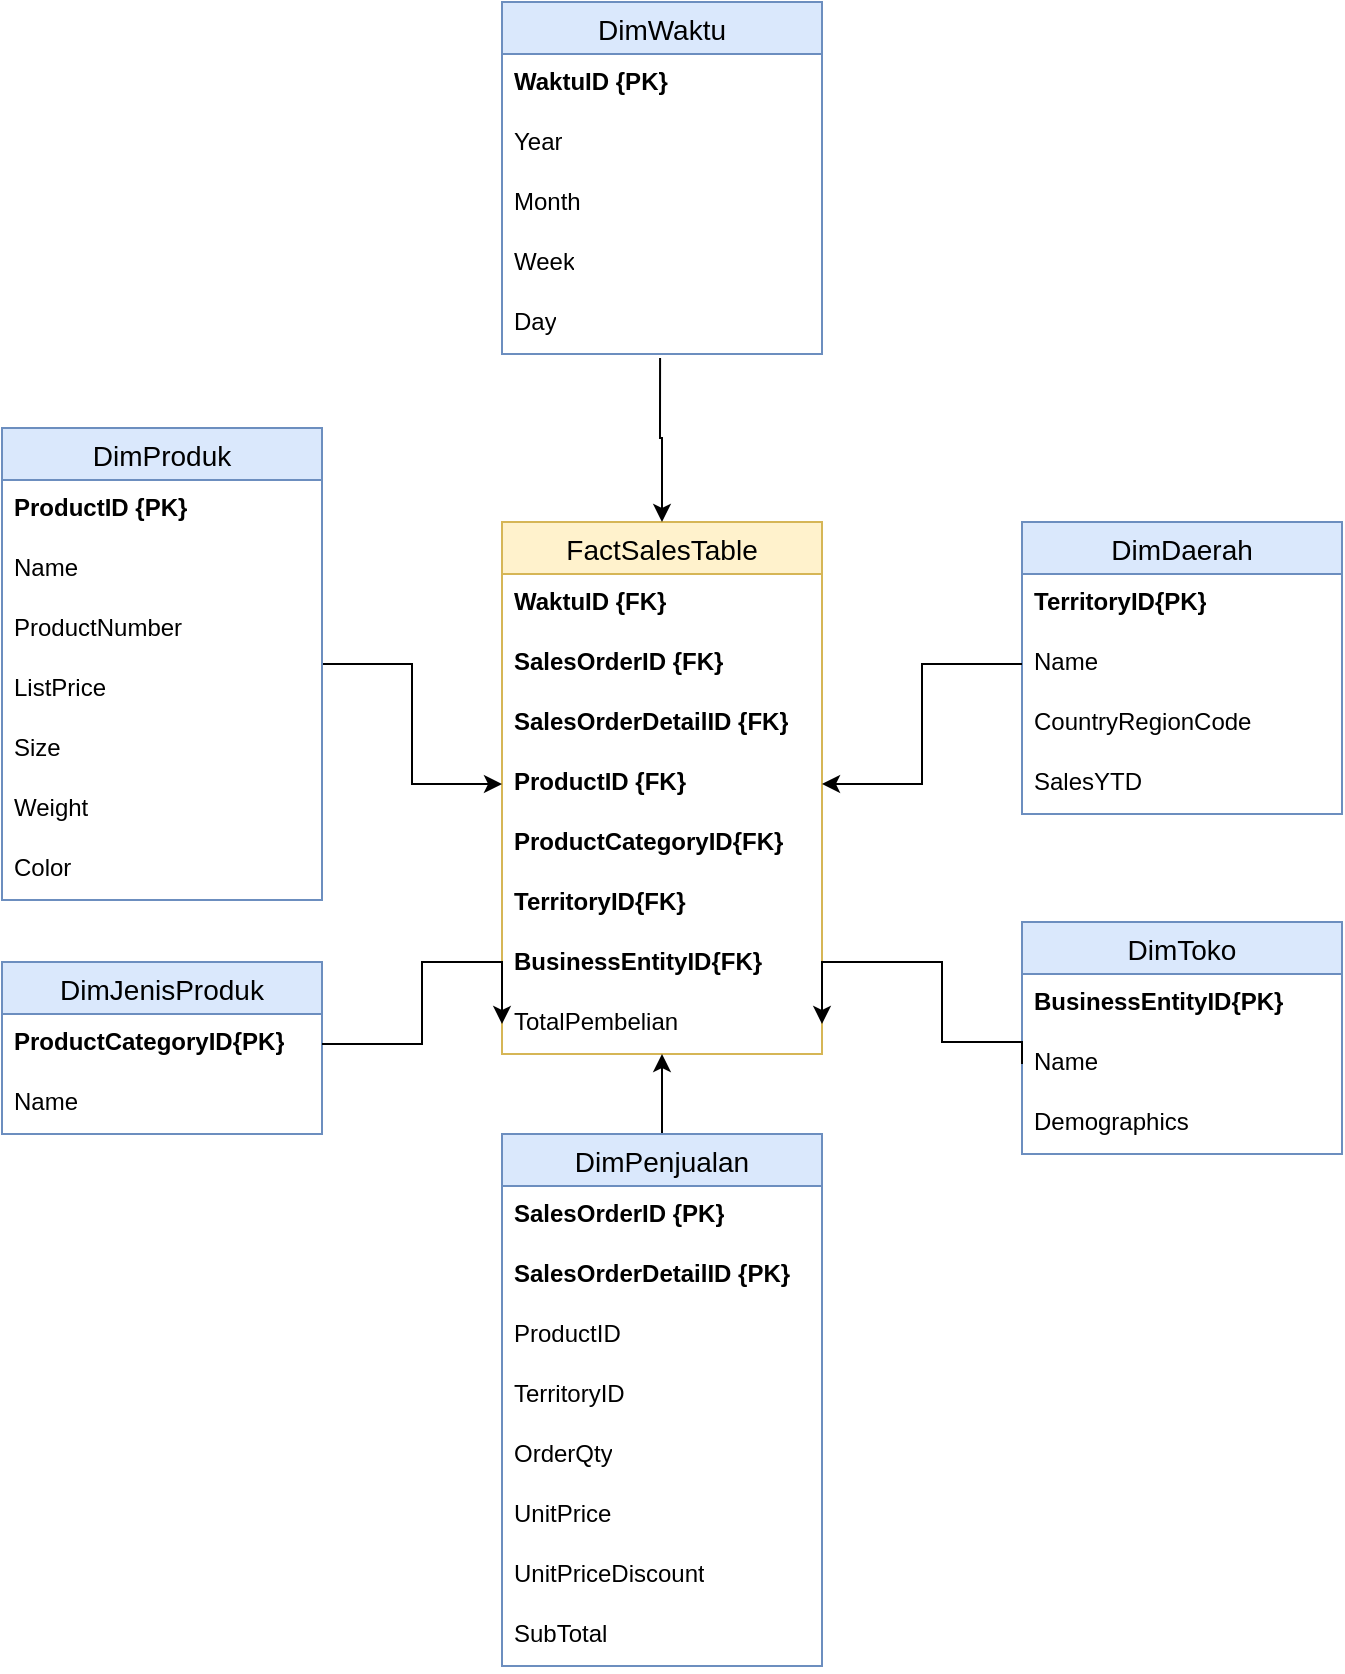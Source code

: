 <mxfile version="21.5.1" type="device" pages="3">
  <diagram name="Sales Star Schema" id="Mc4MN5MNrAsGuL4HSNEU">
    <mxGraphModel dx="1434" dy="754" grid="1" gridSize="10" guides="1" tooltips="1" connect="1" arrows="1" fold="1" page="1" pageScale="1" pageWidth="850" pageHeight="1100" math="0" shadow="0">
      <root>
        <mxCell id="0" />
        <mxCell id="1" parent="0" />
        <mxCell id="p1NA_uOfuSlMlGaNvXV0-7" value="FactSalesTable" style="swimlane;fontStyle=0;childLayout=stackLayout;horizontal=1;startSize=26;horizontalStack=0;resizeParent=1;resizeParentMax=0;resizeLast=0;collapsible=1;marginBottom=0;align=center;fontSize=14;fillColor=#fff2cc;strokeColor=#d6b656;" parent="1" vertex="1">
          <mxGeometry x="340" y="330" width="160" height="266" as="geometry" />
        </mxCell>
        <mxCell id="p1NA_uOfuSlMlGaNvXV0-8" value="WaktuID {FK}" style="text;strokeColor=none;fillColor=none;spacingLeft=4;spacingRight=4;overflow=hidden;rotatable=0;points=[[0,0.5],[1,0.5]];portConstraint=eastwest;fontSize=12;whiteSpace=wrap;html=1;fontStyle=1" parent="p1NA_uOfuSlMlGaNvXV0-7" vertex="1">
          <mxGeometry y="26" width="160" height="30" as="geometry" />
        </mxCell>
        <mxCell id="OKQvE8v68cgTN0Ztu0Jh-14" value="&lt;p style=&quot;line-height:1.2;margin-top:0pt;margin-bottom:0pt;&quot; dir=&quot;ltr&quot;&gt;SalesOrderID {FK}&lt;/p&gt;" style="text;strokeColor=none;fillColor=none;spacingLeft=4;spacingRight=4;overflow=hidden;rotatable=0;points=[[0,0.5],[1,0.5]];portConstraint=eastwest;fontSize=12;whiteSpace=wrap;html=1;fontStyle=1" parent="p1NA_uOfuSlMlGaNvXV0-7" vertex="1">
          <mxGeometry y="56" width="160" height="30" as="geometry" />
        </mxCell>
        <mxCell id="SPdl34jEkyaBY8L6Ti4F-1" value="SalesOrderDetailID {FK}" style="text;strokeColor=none;fillColor=none;spacingLeft=4;spacingRight=4;overflow=hidden;rotatable=0;points=[[0,0.5],[1,0.5]];portConstraint=eastwest;fontSize=12;whiteSpace=wrap;html=1;fontStyle=1" vertex="1" parent="p1NA_uOfuSlMlGaNvXV0-7">
          <mxGeometry y="86" width="160" height="30" as="geometry" />
        </mxCell>
        <mxCell id="p1NA_uOfuSlMlGaNvXV0-9" value="&lt;b&gt;ProductID {FK}&lt;/b&gt;" style="text;strokeColor=none;fillColor=none;spacingLeft=4;spacingRight=4;overflow=hidden;rotatable=0;points=[[0,0.5],[1,0.5]];portConstraint=eastwest;fontSize=12;whiteSpace=wrap;html=1;" parent="p1NA_uOfuSlMlGaNvXV0-7" vertex="1">
          <mxGeometry y="116" width="160" height="30" as="geometry" />
        </mxCell>
        <mxCell id="OKQvE8v68cgTN0Ztu0Jh-1" value="&lt;p id=&quot;docs-internal-guid-65c83d31-7fff-fb56-5960-8af3b2f2cfe1&quot; style=&quot;line-height:1.2;margin-top:0pt;margin-bottom:0pt;&quot; dir=&quot;ltr&quot;&gt;&lt;b&gt;ProductCategoryID{FK}&lt;/b&gt;&lt;/p&gt;&amp;nbsp;" style="text;strokeColor=none;fillColor=none;spacingLeft=4;spacingRight=4;overflow=hidden;rotatable=0;points=[[0,0.5],[1,0.5]];portConstraint=eastwest;fontSize=12;whiteSpace=wrap;html=1;" parent="p1NA_uOfuSlMlGaNvXV0-7" vertex="1">
          <mxGeometry y="146" width="160" height="30" as="geometry" />
        </mxCell>
        <mxCell id="p1NA_uOfuSlMlGaNvXV0-10" value="&lt;b&gt;TerritoryID{FK}&lt;/b&gt;" style="text;strokeColor=none;fillColor=none;spacingLeft=4;spacingRight=4;overflow=hidden;rotatable=0;points=[[0,0.5],[1,0.5]];portConstraint=eastwest;fontSize=12;whiteSpace=wrap;html=1;" parent="p1NA_uOfuSlMlGaNvXV0-7" vertex="1">
          <mxGeometry y="176" width="160" height="30" as="geometry" />
        </mxCell>
        <mxCell id="OKQvE8v68cgTN0Ztu0Jh-2" value="BusinessEntityID{FK}" style="text;strokeColor=none;fillColor=none;spacingLeft=4;spacingRight=4;overflow=hidden;rotatable=0;points=[[0,0.5],[1,0.5]];portConstraint=eastwest;fontSize=12;whiteSpace=wrap;html=1;fontStyle=1" parent="p1NA_uOfuSlMlGaNvXV0-7" vertex="1">
          <mxGeometry y="206" width="160" height="30" as="geometry" />
        </mxCell>
        <mxCell id="OKQvE8v68cgTN0Ztu0Jh-3" value="TotalPembelian" style="text;strokeColor=none;fillColor=none;spacingLeft=4;spacingRight=4;overflow=hidden;rotatable=0;points=[[0,0.5],[1,0.5]];portConstraint=eastwest;fontSize=12;whiteSpace=wrap;html=1;" parent="p1NA_uOfuSlMlGaNvXV0-7" vertex="1">
          <mxGeometry y="236" width="160" height="30" as="geometry" />
        </mxCell>
        <mxCell id="3mG6iLIbAP065Nir5ZE6-1" value="DimWaktu" style="swimlane;fontStyle=0;childLayout=stackLayout;horizontal=1;startSize=26;horizontalStack=0;resizeParent=1;resizeParentMax=0;resizeLast=0;collapsible=1;marginBottom=0;align=center;fontSize=14;fillColor=#dae8fc;strokeColor=#6c8ebf;" parent="1" vertex="1">
          <mxGeometry x="340" y="70" width="160" height="176" as="geometry" />
        </mxCell>
        <mxCell id="3mG6iLIbAP065Nir5ZE6-2" value="&lt;b&gt;WaktuID {PK}&lt;br&gt;&lt;/b&gt;" style="text;strokeColor=none;fillColor=none;spacingLeft=4;spacingRight=4;overflow=hidden;rotatable=0;points=[[0,0.5],[1,0.5]];portConstraint=eastwest;fontSize=12;whiteSpace=wrap;html=1;" parent="3mG6iLIbAP065Nir5ZE6-1" vertex="1">
          <mxGeometry y="26" width="160" height="30" as="geometry" />
        </mxCell>
        <mxCell id="3mG6iLIbAP065Nir5ZE6-3" value="&lt;div&gt;Year&lt;/div&gt;" style="text;strokeColor=none;fillColor=none;spacingLeft=4;spacingRight=4;overflow=hidden;rotatable=0;points=[[0,0.5],[1,0.5]];portConstraint=eastwest;fontSize=12;whiteSpace=wrap;html=1;" parent="3mG6iLIbAP065Nir5ZE6-1" vertex="1">
          <mxGeometry y="56" width="160" height="30" as="geometry" />
        </mxCell>
        <mxCell id="3mG6iLIbAP065Nir5ZE6-4" value="Month" style="text;strokeColor=none;fillColor=none;spacingLeft=4;spacingRight=4;overflow=hidden;rotatable=0;points=[[0,0.5],[1,0.5]];portConstraint=eastwest;fontSize=12;whiteSpace=wrap;html=1;" parent="3mG6iLIbAP065Nir5ZE6-1" vertex="1">
          <mxGeometry y="86" width="160" height="30" as="geometry" />
        </mxCell>
        <mxCell id="3mG6iLIbAP065Nir5ZE6-6" value="Week" style="text;strokeColor=none;fillColor=none;spacingLeft=4;spacingRight=4;overflow=hidden;rotatable=0;points=[[0,0.5],[1,0.5]];portConstraint=eastwest;fontSize=12;whiteSpace=wrap;html=1;" parent="3mG6iLIbAP065Nir5ZE6-1" vertex="1">
          <mxGeometry y="116" width="160" height="30" as="geometry" />
        </mxCell>
        <mxCell id="3mG6iLIbAP065Nir5ZE6-5" value="Day" style="text;strokeColor=none;fillColor=none;spacingLeft=4;spacingRight=4;overflow=hidden;rotatable=0;points=[[0,0.5],[1,0.5]];portConstraint=eastwest;fontSize=12;whiteSpace=wrap;html=1;" parent="3mG6iLIbAP065Nir5ZE6-1" vertex="1">
          <mxGeometry y="146" width="160" height="30" as="geometry" />
        </mxCell>
        <mxCell id="40FoPbTTMmEVf7DC0yqq-1" value="DimToko" style="swimlane;fontStyle=0;childLayout=stackLayout;horizontal=1;startSize=26;horizontalStack=0;resizeParent=1;resizeParentMax=0;resizeLast=0;collapsible=1;marginBottom=0;align=center;fontSize=14;fillColor=#dae8fc;strokeColor=#6c8ebf;" parent="1" vertex="1">
          <mxGeometry x="600" y="530" width="160" height="116" as="geometry" />
        </mxCell>
        <mxCell id="40FoPbTTMmEVf7DC0yqq-2" value="BusinessEntityID{PK}" style="text;strokeColor=none;fillColor=none;spacingLeft=4;spacingRight=4;overflow=hidden;rotatable=0;points=[[0,0.5],[1,0.5]];portConstraint=eastwest;fontSize=12;whiteSpace=wrap;html=1;fontStyle=1" parent="40FoPbTTMmEVf7DC0yqq-1" vertex="1">
          <mxGeometry y="26" width="160" height="30" as="geometry" />
        </mxCell>
        <mxCell id="40FoPbTTMmEVf7DC0yqq-3" value="Name" style="text;strokeColor=none;fillColor=none;spacingLeft=4;spacingRight=4;overflow=hidden;rotatable=0;points=[[0,0.5],[1,0.5]];portConstraint=eastwest;fontSize=12;whiteSpace=wrap;html=1;" parent="40FoPbTTMmEVf7DC0yqq-1" vertex="1">
          <mxGeometry y="56" width="160" height="30" as="geometry" />
        </mxCell>
        <mxCell id="40FoPbTTMmEVf7DC0yqq-4" value="Demographics" style="text;strokeColor=none;fillColor=none;spacingLeft=4;spacingRight=4;overflow=hidden;rotatable=0;points=[[0,0.5],[1,0.5]];portConstraint=eastwest;fontSize=12;whiteSpace=wrap;html=1;" parent="40FoPbTTMmEVf7DC0yqq-1" vertex="1">
          <mxGeometry y="86" width="160" height="30" as="geometry" />
        </mxCell>
        <mxCell id="40FoPbTTMmEVf7DC0yqq-5" value="DimJenisProduk" style="swimlane;fontStyle=0;childLayout=stackLayout;horizontal=1;startSize=26;horizontalStack=0;resizeParent=1;resizeParentMax=0;resizeLast=0;collapsible=1;marginBottom=0;align=center;fontSize=14;fillColor=#dae8fc;strokeColor=#6c8ebf;" parent="1" vertex="1">
          <mxGeometry x="90" y="550" width="160" height="86" as="geometry" />
        </mxCell>
        <mxCell id="40FoPbTTMmEVf7DC0yqq-6" value="&lt;p id=&quot;docs-internal-guid-65c83d31-7fff-fb56-5960-8af3b2f2cfe1&quot; style=&quot;line-height:1.2;margin-top:0pt;margin-bottom:0pt;&quot; dir=&quot;ltr&quot;&gt;ProductCategoryID{PK}&lt;/p&gt;&amp;nbsp;" style="text;strokeColor=none;fillColor=none;spacingLeft=4;spacingRight=4;overflow=hidden;rotatable=0;points=[[0,0.5],[1,0.5]];portConstraint=eastwest;fontSize=12;whiteSpace=wrap;html=1;fontStyle=1" parent="40FoPbTTMmEVf7DC0yqq-5" vertex="1">
          <mxGeometry y="26" width="160" height="30" as="geometry" />
        </mxCell>
        <mxCell id="40FoPbTTMmEVf7DC0yqq-7" value="Name" style="text;strokeColor=none;fillColor=none;spacingLeft=4;spacingRight=4;overflow=hidden;rotatable=0;points=[[0,0.5],[1,0.5]];portConstraint=eastwest;fontSize=12;whiteSpace=wrap;html=1;" parent="40FoPbTTMmEVf7DC0yqq-5" vertex="1">
          <mxGeometry y="56" width="160" height="30" as="geometry" />
        </mxCell>
        <mxCell id="40FoPbTTMmEVf7DC0yqq-10" value="DimDaerah" style="swimlane;fontStyle=0;childLayout=stackLayout;horizontal=1;startSize=26;horizontalStack=0;resizeParent=1;resizeParentMax=0;resizeLast=0;collapsible=1;marginBottom=0;align=center;fontSize=14;fillColor=#dae8fc;strokeColor=#6c8ebf;" parent="1" vertex="1">
          <mxGeometry x="600" y="330" width="160" height="146" as="geometry" />
        </mxCell>
        <mxCell id="40FoPbTTMmEVf7DC0yqq-11" value="TerritoryID{PK}" style="text;strokeColor=none;fillColor=none;spacingLeft=4;spacingRight=4;overflow=hidden;rotatable=0;points=[[0,0.5],[1,0.5]];portConstraint=eastwest;fontSize=12;whiteSpace=wrap;html=1;fontStyle=1" parent="40FoPbTTMmEVf7DC0yqq-10" vertex="1">
          <mxGeometry y="26" width="160" height="30" as="geometry" />
        </mxCell>
        <mxCell id="40FoPbTTMmEVf7DC0yqq-12" value="Name" style="text;strokeColor=none;fillColor=none;spacingLeft=4;spacingRight=4;overflow=hidden;rotatable=0;points=[[0,0.5],[1,0.5]];portConstraint=eastwest;fontSize=12;whiteSpace=wrap;html=1;" parent="40FoPbTTMmEVf7DC0yqq-10" vertex="1">
          <mxGeometry y="56" width="160" height="30" as="geometry" />
        </mxCell>
        <mxCell id="40FoPbTTMmEVf7DC0yqq-13" value="CountryRegionCode" style="text;strokeColor=none;fillColor=none;spacingLeft=4;spacingRight=4;overflow=hidden;rotatable=0;points=[[0,0.5],[1,0.5]];portConstraint=eastwest;fontSize=12;whiteSpace=wrap;html=1;" parent="40FoPbTTMmEVf7DC0yqq-10" vertex="1">
          <mxGeometry y="86" width="160" height="30" as="geometry" />
        </mxCell>
        <mxCell id="40FoPbTTMmEVf7DC0yqq-28" value="SalesYTD" style="text;strokeColor=none;fillColor=none;spacingLeft=4;spacingRight=4;overflow=hidden;rotatable=0;points=[[0,0.5],[1,0.5]];portConstraint=eastwest;fontSize=12;whiteSpace=wrap;html=1;" parent="40FoPbTTMmEVf7DC0yqq-10" vertex="1">
          <mxGeometry y="116" width="160" height="30" as="geometry" />
        </mxCell>
        <mxCell id="40FoPbTTMmEVf7DC0yqq-24" style="edgeStyle=orthogonalEdgeStyle;rounded=0;orthogonalLoop=1;jettySize=auto;html=1;exitX=1;exitY=0.5;exitDx=0;exitDy=0;entryX=0;entryY=0.5;entryDx=0;entryDy=0;" parent="1" source="40FoPbTTMmEVf7DC0yqq-14" target="p1NA_uOfuSlMlGaNvXV0-9" edge="1">
          <mxGeometry relative="1" as="geometry" />
        </mxCell>
        <mxCell id="40FoPbTTMmEVf7DC0yqq-14" value="DimProduk" style="swimlane;fontStyle=0;childLayout=stackLayout;horizontal=1;startSize=26;horizontalStack=0;resizeParent=1;resizeParentMax=0;resizeLast=0;collapsible=1;marginBottom=0;align=center;fontSize=14;fillColor=#dae8fc;strokeColor=#6c8ebf;" parent="1" vertex="1">
          <mxGeometry x="90" y="283" width="160" height="236" as="geometry" />
        </mxCell>
        <mxCell id="40FoPbTTMmEVf7DC0yqq-15" value="ProductID {PK}" style="text;strokeColor=none;fillColor=none;spacingLeft=4;spacingRight=4;overflow=hidden;rotatable=0;points=[[0,0.5],[1,0.5]];portConstraint=eastwest;fontSize=12;whiteSpace=wrap;html=1;fontStyle=1" parent="40FoPbTTMmEVf7DC0yqq-14" vertex="1">
          <mxGeometry y="26" width="160" height="30" as="geometry" />
        </mxCell>
        <mxCell id="40FoPbTTMmEVf7DC0yqq-16" value="Name" style="text;strokeColor=none;fillColor=none;spacingLeft=4;spacingRight=4;overflow=hidden;rotatable=0;points=[[0,0.5],[1,0.5]];portConstraint=eastwest;fontSize=12;whiteSpace=wrap;html=1;" parent="40FoPbTTMmEVf7DC0yqq-14" vertex="1">
          <mxGeometry y="56" width="160" height="30" as="geometry" />
        </mxCell>
        <mxCell id="40FoPbTTMmEVf7DC0yqq-17" value="ProductNumber" style="text;strokeColor=none;fillColor=none;spacingLeft=4;spacingRight=4;overflow=hidden;rotatable=0;points=[[0,0.5],[1,0.5]];portConstraint=eastwest;fontSize=12;whiteSpace=wrap;html=1;" parent="40FoPbTTMmEVf7DC0yqq-14" vertex="1">
          <mxGeometry y="86" width="160" height="30" as="geometry" />
        </mxCell>
        <mxCell id="40FoPbTTMmEVf7DC0yqq-21" value="ListPrice" style="text;strokeColor=none;fillColor=none;spacingLeft=4;spacingRight=4;overflow=hidden;rotatable=0;points=[[0,0.5],[1,0.5]];portConstraint=eastwest;fontSize=12;whiteSpace=wrap;html=1;" parent="40FoPbTTMmEVf7DC0yqq-14" vertex="1">
          <mxGeometry y="116" width="160" height="30" as="geometry" />
        </mxCell>
        <mxCell id="40FoPbTTMmEVf7DC0yqq-20" value="Size" style="text;strokeColor=none;fillColor=none;spacingLeft=4;spacingRight=4;overflow=hidden;rotatable=0;points=[[0,0.5],[1,0.5]];portConstraint=eastwest;fontSize=12;whiteSpace=wrap;html=1;" parent="40FoPbTTMmEVf7DC0yqq-14" vertex="1">
          <mxGeometry y="146" width="160" height="30" as="geometry" />
        </mxCell>
        <mxCell id="40FoPbTTMmEVf7DC0yqq-22" value="Weight" style="text;strokeColor=none;fillColor=none;spacingLeft=4;spacingRight=4;overflow=hidden;rotatable=0;points=[[0,0.5],[1,0.5]];portConstraint=eastwest;fontSize=12;whiteSpace=wrap;html=1;" parent="40FoPbTTMmEVf7DC0yqq-14" vertex="1">
          <mxGeometry y="176" width="160" height="30" as="geometry" />
        </mxCell>
        <mxCell id="40FoPbTTMmEVf7DC0yqq-23" value="Color" style="text;strokeColor=none;fillColor=none;spacingLeft=4;spacingRight=4;overflow=hidden;rotatable=0;points=[[0,0.5],[1,0.5]];portConstraint=eastwest;fontSize=12;whiteSpace=wrap;html=1;" parent="40FoPbTTMmEVf7DC0yqq-14" vertex="1">
          <mxGeometry y="206" width="160" height="30" as="geometry" />
        </mxCell>
        <mxCell id="40FoPbTTMmEVf7DC0yqq-26" style="edgeStyle=orthogonalEdgeStyle;rounded=0;orthogonalLoop=1;jettySize=auto;html=1;exitX=1;exitY=0.5;exitDx=0;exitDy=0;entryX=0;entryY=0.5;entryDx=0;entryDy=0;" parent="1" source="40FoPbTTMmEVf7DC0yqq-6" target="OKQvE8v68cgTN0Ztu0Jh-3" edge="1">
          <mxGeometry relative="1" as="geometry">
            <Array as="points">
              <mxPoint x="300" y="591" />
              <mxPoint x="300" y="550" />
            </Array>
          </mxGeometry>
        </mxCell>
        <mxCell id="40FoPbTTMmEVf7DC0yqq-29" style="edgeStyle=orthogonalEdgeStyle;rounded=0;orthogonalLoop=1;jettySize=auto;html=1;exitX=0;exitY=0.5;exitDx=0;exitDy=0;entryX=1;entryY=0.5;entryDx=0;entryDy=0;" parent="1" source="40FoPbTTMmEVf7DC0yqq-12" target="p1NA_uOfuSlMlGaNvXV0-9" edge="1">
          <mxGeometry relative="1" as="geometry" />
        </mxCell>
        <mxCell id="40FoPbTTMmEVf7DC0yqq-30" style="edgeStyle=orthogonalEdgeStyle;rounded=0;orthogonalLoop=1;jettySize=auto;html=1;exitX=0;exitY=0.5;exitDx=0;exitDy=0;entryX=1;entryY=0.5;entryDx=0;entryDy=0;" parent="1" source="40FoPbTTMmEVf7DC0yqq-3" target="OKQvE8v68cgTN0Ztu0Jh-3" edge="1">
          <mxGeometry relative="1" as="geometry">
            <Array as="points">
              <mxPoint x="600" y="590" />
              <mxPoint x="560" y="590" />
              <mxPoint x="560" y="550" />
            </Array>
          </mxGeometry>
        </mxCell>
        <mxCell id="40FoPbTTMmEVf7DC0yqq-31" style="edgeStyle=orthogonalEdgeStyle;rounded=0;orthogonalLoop=1;jettySize=auto;html=1;entryX=0.5;entryY=0;entryDx=0;entryDy=0;exitX=0.494;exitY=1.067;exitDx=0;exitDy=0;exitPerimeter=0;" parent="1" source="3mG6iLIbAP065Nir5ZE6-5" target="p1NA_uOfuSlMlGaNvXV0-7" edge="1">
          <mxGeometry relative="1" as="geometry">
            <Array as="points">
              <mxPoint x="420" y="288" />
            </Array>
          </mxGeometry>
        </mxCell>
        <mxCell id="OKQvE8v68cgTN0Ztu0Jh-17" style="edgeStyle=orthogonalEdgeStyle;rounded=0;orthogonalLoop=1;jettySize=auto;html=1;exitX=0.5;exitY=0;exitDx=0;exitDy=0;entryX=0.5;entryY=1;entryDx=0;entryDy=0;" parent="1" source="OKQvE8v68cgTN0Ztu0Jh-5" target="p1NA_uOfuSlMlGaNvXV0-7" edge="1">
          <mxGeometry relative="1" as="geometry" />
        </mxCell>
        <mxCell id="OKQvE8v68cgTN0Ztu0Jh-5" value="DimPenjualan" style="swimlane;fontStyle=0;childLayout=stackLayout;horizontal=1;startSize=26;horizontalStack=0;resizeParent=1;resizeParentMax=0;resizeLast=0;collapsible=1;marginBottom=0;align=center;fontSize=14;fillColor=#dae8fc;strokeColor=#6c8ebf;" parent="1" vertex="1">
          <mxGeometry x="340" y="636" width="160" height="266" as="geometry" />
        </mxCell>
        <mxCell id="OKQvE8v68cgTN0Ztu0Jh-6" value="&lt;p style=&quot;line-height:1.2;margin-top:0pt;margin-bottom:0pt;&quot; dir=&quot;ltr&quot;&gt;SalesOrderID {PK}&lt;/p&gt;" style="text;strokeColor=none;fillColor=none;spacingLeft=4;spacingRight=4;overflow=hidden;rotatable=0;points=[[0,0.5],[1,0.5]];portConstraint=eastwest;fontSize=12;whiteSpace=wrap;html=1;fontStyle=1" parent="OKQvE8v68cgTN0Ztu0Jh-5" vertex="1">
          <mxGeometry y="26" width="160" height="30" as="geometry" />
        </mxCell>
        <mxCell id="OKQvE8v68cgTN0Ztu0Jh-7" value="&lt;b&gt;SalesOrderDetailID {PK}&lt;/b&gt;" style="text;strokeColor=none;fillColor=none;spacingLeft=4;spacingRight=4;overflow=hidden;rotatable=0;points=[[0,0.5],[1,0.5]];portConstraint=eastwest;fontSize=12;whiteSpace=wrap;html=1;" parent="OKQvE8v68cgTN0Ztu0Jh-5" vertex="1">
          <mxGeometry y="56" width="160" height="30" as="geometry" />
        </mxCell>
        <mxCell id="OKQvE8v68cgTN0Ztu0Jh-8" value="ProductID" style="text;strokeColor=none;fillColor=none;spacingLeft=4;spacingRight=4;overflow=hidden;rotatable=0;points=[[0,0.5],[1,0.5]];portConstraint=eastwest;fontSize=12;whiteSpace=wrap;html=1;" parent="OKQvE8v68cgTN0Ztu0Jh-5" vertex="1">
          <mxGeometry y="86" width="160" height="30" as="geometry" />
        </mxCell>
        <mxCell id="OKQvE8v68cgTN0Ztu0Jh-9" value="&lt;p style=&quot;line-height:1.2;margin-top:0pt;margin-bottom:0pt;&quot; dir=&quot;ltr&quot;&gt;TerritoryID&lt;/p&gt;" style="text;strokeColor=none;fillColor=none;spacingLeft=4;spacingRight=4;overflow=hidden;rotatable=0;points=[[0,0.5],[1,0.5]];portConstraint=eastwest;fontSize=12;whiteSpace=wrap;html=1;" parent="OKQvE8v68cgTN0Ztu0Jh-5" vertex="1">
          <mxGeometry y="116" width="160" height="30" as="geometry" />
        </mxCell>
        <mxCell id="OKQvE8v68cgTN0Ztu0Jh-10" value="OrderQty" style="text;strokeColor=none;fillColor=none;spacingLeft=4;spacingRight=4;overflow=hidden;rotatable=0;points=[[0,0.5],[1,0.5]];portConstraint=eastwest;fontSize=12;whiteSpace=wrap;html=1;" parent="OKQvE8v68cgTN0Ztu0Jh-5" vertex="1">
          <mxGeometry y="146" width="160" height="30" as="geometry" />
        </mxCell>
        <mxCell id="OKQvE8v68cgTN0Ztu0Jh-11" value="UnitPrice" style="text;strokeColor=none;fillColor=none;spacingLeft=4;spacingRight=4;overflow=hidden;rotatable=0;points=[[0,0.5],[1,0.5]];portConstraint=eastwest;fontSize=12;whiteSpace=wrap;html=1;" parent="OKQvE8v68cgTN0Ztu0Jh-5" vertex="1">
          <mxGeometry y="176" width="160" height="30" as="geometry" />
        </mxCell>
        <mxCell id="OKQvE8v68cgTN0Ztu0Jh-12" value="UnitPriceDiscount" style="text;strokeColor=none;fillColor=none;spacingLeft=4;spacingRight=4;overflow=hidden;rotatable=0;points=[[0,0.5],[1,0.5]];portConstraint=eastwest;fontSize=12;whiteSpace=wrap;html=1;" parent="OKQvE8v68cgTN0Ztu0Jh-5" vertex="1">
          <mxGeometry y="206" width="160" height="30" as="geometry" />
        </mxCell>
        <mxCell id="OKQvE8v68cgTN0Ztu0Jh-16" value="SubTotal" style="text;strokeColor=none;fillColor=none;spacingLeft=4;spacingRight=4;overflow=hidden;rotatable=0;points=[[0,0.5],[1,0.5]];portConstraint=eastwest;fontSize=12;whiteSpace=wrap;html=1;" parent="OKQvE8v68cgTN0Ztu0Jh-5" vertex="1">
          <mxGeometry y="236" width="160" height="30" as="geometry" />
        </mxCell>
      </root>
    </mxGraphModel>
  </diagram>
  <diagram id="nIY7fCF6VSHnZDT9nsDx" name="Production Star Schema">
    <mxGraphModel dx="1434" dy="754" grid="1" gridSize="10" guides="1" tooltips="1" connect="1" arrows="1" fold="1" page="1" pageScale="1" pageWidth="850" pageHeight="1100" math="0" shadow="0">
      <root>
        <mxCell id="0" />
        <mxCell id="1" parent="0" />
        <mxCell id="OsKzmGensbC68BfhocRJ-1" value="FactProductionTable" style="swimlane;fontStyle=0;childLayout=stackLayout;horizontal=1;startSize=26;horizontalStack=0;resizeParent=1;resizeParentMax=0;resizeLast=0;collapsible=1;marginBottom=0;align=center;fontSize=14;fillColor=#fff2cc;strokeColor=#d6b656;" parent="1" vertex="1">
          <mxGeometry x="340" y="330" width="160" height="206" as="geometry" />
        </mxCell>
        <mxCell id="OsKzmGensbC68BfhocRJ-2" value="&lt;b&gt;WaktuID {FK}&lt;br&gt;&lt;/b&gt;" style="text;strokeColor=none;fillColor=none;spacingLeft=4;spacingRight=4;overflow=hidden;rotatable=0;points=[[0,0.5],[1,0.5]];portConstraint=eastwest;fontSize=12;whiteSpace=wrap;html=1;" parent="OsKzmGensbC68BfhocRJ-1" vertex="1">
          <mxGeometry y="26" width="160" height="30" as="geometry" />
        </mxCell>
        <mxCell id="OsKzmGensbC68BfhocRJ-3" value="&lt;b&gt;ProductID {FK}&lt;/b&gt;" style="text;strokeColor=none;fillColor=none;spacingLeft=4;spacingRight=4;overflow=hidden;rotatable=0;points=[[0,0.5],[1,0.5]];portConstraint=eastwest;fontSize=12;whiteSpace=wrap;html=1;" parent="OsKzmGensbC68BfhocRJ-1" vertex="1">
          <mxGeometry y="56" width="160" height="30" as="geometry" />
        </mxCell>
        <mxCell id="OsKzmGensbC68BfhocRJ-4" value="&lt;p id=&quot;docs-internal-guid-65c83d31-7fff-fb56-5960-8af3b2f2cfe1&quot; style=&quot;line-height:1.2;margin-top:0pt;margin-bottom:0pt;&quot; dir=&quot;ltr&quot;&gt;&lt;b&gt;ProductCategoryID{FK}&lt;/b&gt;&lt;/p&gt;&amp;nbsp;" style="text;strokeColor=none;fillColor=none;spacingLeft=4;spacingRight=4;overflow=hidden;rotatable=0;points=[[0,0.5],[1,0.5]];portConstraint=eastwest;fontSize=12;whiteSpace=wrap;html=1;" parent="OsKzmGensbC68BfhocRJ-1" vertex="1">
          <mxGeometry y="86" width="160" height="30" as="geometry" />
        </mxCell>
        <mxCell id="0fpeBcSvrQ_ofVTe-zSS-5" value="&lt;b&gt;WorkOrderID{FK}&lt;/b&gt;" style="text;strokeColor=none;fillColor=none;spacingLeft=4;spacingRight=4;overflow=hidden;rotatable=0;points=[[0,0.5],[1,0.5]];portConstraint=eastwest;fontSize=12;whiteSpace=wrap;html=1;" parent="OsKzmGensbC68BfhocRJ-1" vertex="1">
          <mxGeometry y="116" width="160" height="30" as="geometry" />
        </mxCell>
        <mxCell id="VS4Hf6b_pYMN2pRRmLqj-3" value="&lt;b&gt;OperationSequence {FK}&lt;/b&gt;" style="text;strokeColor=none;fillColor=none;spacingLeft=4;spacingRight=4;overflow=hidden;rotatable=0;points=[[0,0.5],[1,0.5]];portConstraint=eastwest;fontSize=12;whiteSpace=wrap;html=1;" vertex="1" parent="OsKzmGensbC68BfhocRJ-1">
          <mxGeometry y="146" width="160" height="30" as="geometry" />
        </mxCell>
        <mxCell id="0fpeBcSvrQ_ofVTe-zSS-4" value="TotalProduksi" style="text;strokeColor=none;fillColor=none;spacingLeft=4;spacingRight=4;overflow=hidden;rotatable=0;points=[[0,0.5],[1,0.5]];portConstraint=eastwest;fontSize=12;whiteSpace=wrap;html=1;" parent="OsKzmGensbC68BfhocRJ-1" vertex="1">
          <mxGeometry y="176" width="160" height="30" as="geometry" />
        </mxCell>
        <mxCell id="bVyjpJ5ddmndnGE11f4n-1" value="DimWaktu" style="swimlane;fontStyle=0;childLayout=stackLayout;horizontal=1;startSize=26;horizontalStack=0;resizeParent=1;resizeParentMax=0;resizeLast=0;collapsible=1;marginBottom=0;align=center;fontSize=14;fillColor=#dae8fc;strokeColor=#6c8ebf;" parent="1" vertex="1">
          <mxGeometry x="340" y="70" width="160" height="176" as="geometry" />
        </mxCell>
        <mxCell id="bVyjpJ5ddmndnGE11f4n-2" value="&lt;b&gt;WaktuID {PK}&lt;br&gt;&lt;/b&gt;" style="text;strokeColor=none;fillColor=none;spacingLeft=4;spacingRight=4;overflow=hidden;rotatable=0;points=[[0,0.5],[1,0.5]];portConstraint=eastwest;fontSize=12;whiteSpace=wrap;html=1;" parent="bVyjpJ5ddmndnGE11f4n-1" vertex="1">
          <mxGeometry y="26" width="160" height="30" as="geometry" />
        </mxCell>
        <mxCell id="bVyjpJ5ddmndnGE11f4n-3" value="&lt;div&gt;Year&lt;/div&gt;" style="text;strokeColor=none;fillColor=none;spacingLeft=4;spacingRight=4;overflow=hidden;rotatable=0;points=[[0,0.5],[1,0.5]];portConstraint=eastwest;fontSize=12;whiteSpace=wrap;html=1;" parent="bVyjpJ5ddmndnGE11f4n-1" vertex="1">
          <mxGeometry y="56" width="160" height="30" as="geometry" />
        </mxCell>
        <mxCell id="bVyjpJ5ddmndnGE11f4n-4" value="Month" style="text;strokeColor=none;fillColor=none;spacingLeft=4;spacingRight=4;overflow=hidden;rotatable=0;points=[[0,0.5],[1,0.5]];portConstraint=eastwest;fontSize=12;whiteSpace=wrap;html=1;" parent="bVyjpJ5ddmndnGE11f4n-1" vertex="1">
          <mxGeometry y="86" width="160" height="30" as="geometry" />
        </mxCell>
        <mxCell id="bVyjpJ5ddmndnGE11f4n-5" value="Week" style="text;strokeColor=none;fillColor=none;spacingLeft=4;spacingRight=4;overflow=hidden;rotatable=0;points=[[0,0.5],[1,0.5]];portConstraint=eastwest;fontSize=12;whiteSpace=wrap;html=1;" parent="bVyjpJ5ddmndnGE11f4n-1" vertex="1">
          <mxGeometry y="116" width="160" height="30" as="geometry" />
        </mxCell>
        <mxCell id="bVyjpJ5ddmndnGE11f4n-6" value="Day" style="text;strokeColor=none;fillColor=none;spacingLeft=4;spacingRight=4;overflow=hidden;rotatable=0;points=[[0,0.5],[1,0.5]];portConstraint=eastwest;fontSize=12;whiteSpace=wrap;html=1;" parent="bVyjpJ5ddmndnGE11f4n-1" vertex="1">
          <mxGeometry y="146" width="160" height="30" as="geometry" />
        </mxCell>
        <mxCell id="d_753ShaJ-W6vgCTnriA-4" style="edgeStyle=orthogonalEdgeStyle;rounded=0;orthogonalLoop=1;jettySize=auto;html=1;exitX=0.994;exitY=0.033;exitDx=0;exitDy=0;entryX=0;entryY=0.5;entryDx=0;entryDy=0;exitPerimeter=0;" parent="1" source="qZF4R-q9mq0TuRVi1c0R-5" target="OsKzmGensbC68BfhocRJ-3" edge="1">
          <mxGeometry relative="1" as="geometry">
            <mxPoint x="250" y="401" as="sourcePoint" />
            <Array as="points">
              <mxPoint x="249" y="401" />
            </Array>
          </mxGeometry>
        </mxCell>
        <mxCell id="d_753ShaJ-W6vgCTnriA-6" style="edgeStyle=orthogonalEdgeStyle;rounded=0;orthogonalLoop=1;jettySize=auto;html=1;entryX=0.544;entryY=1.067;entryDx=0;entryDy=0;entryPerimeter=0;exitX=1;exitY=0.5;exitDx=0;exitDy=0;" parent="1" source="0fpeBcSvrQ_ofVTe-zSS-2" target="0fpeBcSvrQ_ofVTe-zSS-4" edge="1">
          <mxGeometry relative="1" as="geometry">
            <mxPoint x="250" y="593" as="sourcePoint" />
            <Array as="points">
              <mxPoint x="250" y="593" />
              <mxPoint x="320" y="593" />
              <mxPoint x="320" y="550" />
              <mxPoint x="428" y="550" />
            </Array>
          </mxGeometry>
        </mxCell>
        <mxCell id="d_753ShaJ-W6vgCTnriA-7" style="edgeStyle=orthogonalEdgeStyle;rounded=0;orthogonalLoop=1;jettySize=auto;html=1;entryX=0.5;entryY=0;entryDx=0;entryDy=0;" parent="1" source="bVyjpJ5ddmndnGE11f4n-6" target="OsKzmGensbC68BfhocRJ-1" edge="1">
          <mxGeometry relative="1" as="geometry">
            <Array as="points">
              <mxPoint x="420" y="250" />
              <mxPoint x="420" y="250" />
            </Array>
          </mxGeometry>
        </mxCell>
        <mxCell id="d_753ShaJ-W6vgCTnriA-8" value="DimBiayaProduksi" style="swimlane;fontStyle=0;childLayout=stackLayout;horizontal=1;startSize=26;horizontalStack=0;resizeParent=1;resizeParentMax=0;resizeLast=0;collapsible=1;marginBottom=0;align=center;fontSize=14;fillColor=#dae8fc;strokeColor=#6c8ebf;" parent="1" vertex="1">
          <mxGeometry x="610" y="360" width="160" height="176" as="geometry" />
        </mxCell>
        <mxCell id="d_753ShaJ-W6vgCTnriA-9" value="WorkOrderID{PK}" style="text;strokeColor=none;fillColor=none;spacingLeft=4;spacingRight=4;overflow=hidden;rotatable=0;points=[[0,0.5],[1,0.5]];portConstraint=eastwest;fontSize=12;whiteSpace=wrap;html=1;fontStyle=1" parent="d_753ShaJ-W6vgCTnriA-8" vertex="1">
          <mxGeometry y="26" width="160" height="30" as="geometry" />
        </mxCell>
        <mxCell id="VS4Hf6b_pYMN2pRRmLqj-1" value="ProductID {PK}" style="text;strokeColor=none;fillColor=none;spacingLeft=4;spacingRight=4;overflow=hidden;rotatable=0;points=[[0,0.5],[1,0.5]];portConstraint=eastwest;fontSize=12;whiteSpace=wrap;html=1;fontStyle=1" vertex="1" parent="d_753ShaJ-W6vgCTnriA-8">
          <mxGeometry y="56" width="160" height="30" as="geometry" />
        </mxCell>
        <mxCell id="VS4Hf6b_pYMN2pRRmLqj-2" value="OperationSequence {PK}" style="text;strokeColor=none;fillColor=none;spacingLeft=4;spacingRight=4;overflow=hidden;rotatable=0;points=[[0,0.5],[1,0.5]];portConstraint=eastwest;fontSize=12;whiteSpace=wrap;html=1;fontStyle=1" vertex="1" parent="d_753ShaJ-W6vgCTnriA-8">
          <mxGeometry y="86" width="160" height="30" as="geometry" />
        </mxCell>
        <mxCell id="0fpeBcSvrQ_ofVTe-zSS-6" value="OrderQty" style="text;strokeColor=none;fillColor=none;spacingLeft=4;spacingRight=4;overflow=hidden;rotatable=0;points=[[0,0.5],[1,0.5]];portConstraint=eastwest;fontSize=12;whiteSpace=wrap;html=1;" parent="d_753ShaJ-W6vgCTnriA-8" vertex="1">
          <mxGeometry y="116" width="160" height="30" as="geometry" />
        </mxCell>
        <mxCell id="d_753ShaJ-W6vgCTnriA-10" value="ActualCost" style="text;strokeColor=none;fillColor=none;spacingLeft=4;spacingRight=4;overflow=hidden;rotatable=0;points=[[0,0.5],[1,0.5]];portConstraint=eastwest;fontSize=12;whiteSpace=wrap;html=1;" parent="d_753ShaJ-W6vgCTnriA-8" vertex="1">
          <mxGeometry y="146" width="160" height="30" as="geometry" />
        </mxCell>
        <mxCell id="d_753ShaJ-W6vgCTnriA-11" style="edgeStyle=orthogonalEdgeStyle;rounded=0;orthogonalLoop=1;jettySize=auto;html=1;exitX=0;exitY=0.5;exitDx=0;exitDy=0;entryX=1;entryY=0.5;entryDx=0;entryDy=0;" parent="1" source="d_753ShaJ-W6vgCTnriA-9" target="OsKzmGensbC68BfhocRJ-3" edge="1">
          <mxGeometry relative="1" as="geometry" />
        </mxCell>
        <mxCell id="qZF4R-q9mq0TuRVi1c0R-1" value="DimProduk" style="swimlane;fontStyle=0;childLayout=stackLayout;horizontal=1;startSize=26;horizontalStack=0;resizeParent=1;resizeParentMax=0;resizeLast=0;collapsible=1;marginBottom=0;align=center;fontSize=14;fillColor=#dae8fc;strokeColor=#6c8ebf;" parent="1" vertex="1">
          <mxGeometry x="90" y="283" width="160" height="236" as="geometry" />
        </mxCell>
        <mxCell id="qZF4R-q9mq0TuRVi1c0R-2" value="ProductID {PK}" style="text;strokeColor=none;fillColor=none;spacingLeft=4;spacingRight=4;overflow=hidden;rotatable=0;points=[[0,0.5],[1,0.5]];portConstraint=eastwest;fontSize=12;whiteSpace=wrap;html=1;fontStyle=1" parent="qZF4R-q9mq0TuRVi1c0R-1" vertex="1">
          <mxGeometry y="26" width="160" height="30" as="geometry" />
        </mxCell>
        <mxCell id="qZF4R-q9mq0TuRVi1c0R-3" value="Name" style="text;strokeColor=none;fillColor=none;spacingLeft=4;spacingRight=4;overflow=hidden;rotatable=0;points=[[0,0.5],[1,0.5]];portConstraint=eastwest;fontSize=12;whiteSpace=wrap;html=1;" parent="qZF4R-q9mq0TuRVi1c0R-1" vertex="1">
          <mxGeometry y="56" width="160" height="30" as="geometry" />
        </mxCell>
        <mxCell id="qZF4R-q9mq0TuRVi1c0R-4" value="ProductNumber" style="text;strokeColor=none;fillColor=none;spacingLeft=4;spacingRight=4;overflow=hidden;rotatable=0;points=[[0,0.5],[1,0.5]];portConstraint=eastwest;fontSize=12;whiteSpace=wrap;html=1;" parent="qZF4R-q9mq0TuRVi1c0R-1" vertex="1">
          <mxGeometry y="86" width="160" height="30" as="geometry" />
        </mxCell>
        <mxCell id="qZF4R-q9mq0TuRVi1c0R-5" value="ListPrice" style="text;strokeColor=none;fillColor=none;spacingLeft=4;spacingRight=4;overflow=hidden;rotatable=0;points=[[0,0.5],[1,0.5]];portConstraint=eastwest;fontSize=12;whiteSpace=wrap;html=1;" parent="qZF4R-q9mq0TuRVi1c0R-1" vertex="1">
          <mxGeometry y="116" width="160" height="30" as="geometry" />
        </mxCell>
        <mxCell id="qZF4R-q9mq0TuRVi1c0R-6" value="Size" style="text;strokeColor=none;fillColor=none;spacingLeft=4;spacingRight=4;overflow=hidden;rotatable=0;points=[[0,0.5],[1,0.5]];portConstraint=eastwest;fontSize=12;whiteSpace=wrap;html=1;" parent="qZF4R-q9mq0TuRVi1c0R-1" vertex="1">
          <mxGeometry y="146" width="160" height="30" as="geometry" />
        </mxCell>
        <mxCell id="qZF4R-q9mq0TuRVi1c0R-7" value="Weight" style="text;strokeColor=none;fillColor=none;spacingLeft=4;spacingRight=4;overflow=hidden;rotatable=0;points=[[0,0.5],[1,0.5]];portConstraint=eastwest;fontSize=12;whiteSpace=wrap;html=1;" parent="qZF4R-q9mq0TuRVi1c0R-1" vertex="1">
          <mxGeometry y="176" width="160" height="30" as="geometry" />
        </mxCell>
        <mxCell id="qZF4R-q9mq0TuRVi1c0R-8" value="Color" style="text;strokeColor=none;fillColor=none;spacingLeft=4;spacingRight=4;overflow=hidden;rotatable=0;points=[[0,0.5],[1,0.5]];portConstraint=eastwest;fontSize=12;whiteSpace=wrap;html=1;" parent="qZF4R-q9mq0TuRVi1c0R-1" vertex="1">
          <mxGeometry y="206" width="160" height="30" as="geometry" />
        </mxCell>
        <mxCell id="0fpeBcSvrQ_ofVTe-zSS-1" value="DimJenisProduk" style="swimlane;fontStyle=0;childLayout=stackLayout;horizontal=1;startSize=26;horizontalStack=0;resizeParent=1;resizeParentMax=0;resizeLast=0;collapsible=1;marginBottom=0;align=center;fontSize=14;fillColor=#dae8fc;strokeColor=#6c8ebf;" parent="1" vertex="1">
          <mxGeometry x="90" y="550" width="160" height="86" as="geometry" />
        </mxCell>
        <mxCell id="0fpeBcSvrQ_ofVTe-zSS-2" value="&lt;p id=&quot;docs-internal-guid-65c83d31-7fff-fb56-5960-8af3b2f2cfe1&quot; style=&quot;line-height:1.2;margin-top:0pt;margin-bottom:0pt;&quot; dir=&quot;ltr&quot;&gt;ProductCategoryID{PK}&lt;/p&gt;&amp;nbsp;" style="text;strokeColor=none;fillColor=none;spacingLeft=4;spacingRight=4;overflow=hidden;rotatable=0;points=[[0,0.5],[1,0.5]];portConstraint=eastwest;fontSize=12;whiteSpace=wrap;html=1;fontStyle=1" parent="0fpeBcSvrQ_ofVTe-zSS-1" vertex="1">
          <mxGeometry y="26" width="160" height="30" as="geometry" />
        </mxCell>
        <mxCell id="0fpeBcSvrQ_ofVTe-zSS-3" value="Name" style="text;strokeColor=none;fillColor=none;spacingLeft=4;spacingRight=4;overflow=hidden;rotatable=0;points=[[0,0.5],[1,0.5]];portConstraint=eastwest;fontSize=12;whiteSpace=wrap;html=1;" parent="0fpeBcSvrQ_ofVTe-zSS-1" vertex="1">
          <mxGeometry y="56" width="160" height="30" as="geometry" />
        </mxCell>
      </root>
    </mxGraphModel>
  </diagram>
  <diagram name="Purchasing Star Schema" id="xAUG-bzFOfKtX4z_gIN7">
    <mxGraphModel dx="1434" dy="754" grid="1" gridSize="10" guides="1" tooltips="1" connect="1" arrows="1" fold="1" page="1" pageScale="1" pageWidth="850" pageHeight="1100" math="0" shadow="0">
      <root>
        <mxCell id="NC4f4c3CX6qQfZMMvTZf-0" />
        <mxCell id="NC4f4c3CX6qQfZMMvTZf-1" parent="NC4f4c3CX6qQfZMMvTZf-0" />
        <mxCell id="NC4f4c3CX6qQfZMMvTZf-2" value="FactPurchasingTable" style="swimlane;fontStyle=0;childLayout=stackLayout;horizontal=1;startSize=26;horizontalStack=0;resizeParent=1;resizeParentMax=0;resizeLast=0;collapsible=1;marginBottom=0;align=center;fontSize=14;fillColor=#fff2cc;strokeColor=#d6b656;" parent="NC4f4c3CX6qQfZMMvTZf-1" vertex="1">
          <mxGeometry x="340" y="330" width="160" height="206" as="geometry" />
        </mxCell>
        <mxCell id="NC4f4c3CX6qQfZMMvTZf-3" value="&lt;b&gt;WaktuID {FK}&lt;br&gt;&lt;/b&gt;" style="text;strokeColor=none;fillColor=none;spacingLeft=4;spacingRight=4;overflow=hidden;rotatable=0;points=[[0,0.5],[1,0.5]];portConstraint=eastwest;fontSize=12;whiteSpace=wrap;html=1;" parent="NC4f4c3CX6qQfZMMvTZf-2" vertex="1">
          <mxGeometry y="26" width="160" height="30" as="geometry" />
        </mxCell>
        <mxCell id="NC4f4c3CX6qQfZMMvTZf-4" value="ProductID {FK}" style="text;strokeColor=none;fillColor=none;spacingLeft=4;spacingRight=4;overflow=hidden;rotatable=0;points=[[0,0.5],[1,0.5]];portConstraint=eastwest;fontSize=12;whiteSpace=wrap;html=1;fontStyle=1" parent="NC4f4c3CX6qQfZMMvTZf-2" vertex="1">
          <mxGeometry y="56" width="160" height="30" as="geometry" />
        </mxCell>
        <mxCell id="NC4f4c3CX6qQfZMMvTZf-5" value="&lt;b&gt;BusinessEntityID {FK}&lt;br&gt;&lt;/b&gt;" style="text;strokeColor=none;fillColor=none;spacingLeft=4;spacingRight=4;overflow=hidden;rotatable=0;points=[[0,0.5],[1,0.5]];portConstraint=eastwest;fontSize=12;whiteSpace=wrap;html=1;" parent="NC4f4c3CX6qQfZMMvTZf-2" vertex="1">
          <mxGeometry y="86" width="160" height="30" as="geometry" />
        </mxCell>
        <mxCell id="Q3B6qZhn99WPke2nkGcK-8" value="&lt;p style=&quot;line-height:1.2;margin-top:0pt;margin-bottom:0pt;&quot; dir=&quot;ltr&quot;&gt;PurchaseOrderID {FK}&lt;/p&gt;" style="text;strokeColor=none;fillColor=none;spacingLeft=4;spacingRight=4;overflow=hidden;rotatable=0;points=[[0,0.5],[1,0.5]];portConstraint=eastwest;fontSize=12;whiteSpace=wrap;html=1;fontStyle=1" parent="NC4f4c3CX6qQfZMMvTZf-2" vertex="1">
          <mxGeometry y="116" width="160" height="30" as="geometry" />
        </mxCell>
        <mxCell id="AsrB3euzvKg4ym8_FmJZ-1" value="PurchaseOrderDetailID {PK}" style="text;strokeColor=none;fillColor=none;spacingLeft=4;spacingRight=4;overflow=hidden;rotatable=0;points=[[0,0.5],[1,0.5]];portConstraint=eastwest;fontSize=12;whiteSpace=wrap;html=1;fontStyle=1" vertex="1" parent="NC4f4c3CX6qQfZMMvTZf-2">
          <mxGeometry y="146" width="160" height="30" as="geometry" />
        </mxCell>
        <mxCell id="W2EEIPpcjEjuXekONkPp-9" value="TotalBeli" style="text;strokeColor=none;fillColor=none;spacingLeft=4;spacingRight=4;overflow=hidden;rotatable=0;points=[[0,0.5],[1,0.5]];portConstraint=eastwest;fontSize=12;whiteSpace=wrap;html=1;" parent="NC4f4c3CX6qQfZMMvTZf-2" vertex="1">
          <mxGeometry y="176" width="160" height="30" as="geometry" />
        </mxCell>
        <mxCell id="asX3OeZU1-VNp4DPkDcH-0" style="edgeStyle=orthogonalEdgeStyle;rounded=0;orthogonalLoop=1;jettySize=auto;html=1;exitX=0.5;exitY=1;exitDx=0;exitDy=0;entryX=0.5;entryY=0;entryDx=0;entryDy=0;" parent="NC4f4c3CX6qQfZMMvTZf-1" source="NC4f4c3CX6qQfZMMvTZf-6" target="NC4f4c3CX6qQfZMMvTZf-2" edge="1">
          <mxGeometry relative="1" as="geometry" />
        </mxCell>
        <mxCell id="NC4f4c3CX6qQfZMMvTZf-6" value="DimWaktu" style="swimlane;fontStyle=0;childLayout=stackLayout;horizontal=1;startSize=26;horizontalStack=0;resizeParent=1;resizeParentMax=0;resizeLast=0;collapsible=1;marginBottom=0;align=center;fontSize=14;fillColor=#dae8fc;strokeColor=#6c8ebf;" parent="NC4f4c3CX6qQfZMMvTZf-1" vertex="1">
          <mxGeometry x="340" y="70" width="160" height="176" as="geometry" />
        </mxCell>
        <mxCell id="NC4f4c3CX6qQfZMMvTZf-7" value="&lt;b&gt;WaktuID {PK}&lt;br&gt;&lt;/b&gt;" style="text;strokeColor=none;fillColor=none;spacingLeft=4;spacingRight=4;overflow=hidden;rotatable=0;points=[[0,0.5],[1,0.5]];portConstraint=eastwest;fontSize=12;whiteSpace=wrap;html=1;" parent="NC4f4c3CX6qQfZMMvTZf-6" vertex="1">
          <mxGeometry y="26" width="160" height="30" as="geometry" />
        </mxCell>
        <mxCell id="NC4f4c3CX6qQfZMMvTZf-8" value="&lt;div&gt;Year&lt;/div&gt;" style="text;strokeColor=none;fillColor=none;spacingLeft=4;spacingRight=4;overflow=hidden;rotatable=0;points=[[0,0.5],[1,0.5]];portConstraint=eastwest;fontSize=12;whiteSpace=wrap;html=1;" parent="NC4f4c3CX6qQfZMMvTZf-6" vertex="1">
          <mxGeometry y="56" width="160" height="30" as="geometry" />
        </mxCell>
        <mxCell id="NC4f4c3CX6qQfZMMvTZf-9" value="Month" style="text;strokeColor=none;fillColor=none;spacingLeft=4;spacingRight=4;overflow=hidden;rotatable=0;points=[[0,0.5],[1,0.5]];portConstraint=eastwest;fontSize=12;whiteSpace=wrap;html=1;" parent="NC4f4c3CX6qQfZMMvTZf-6" vertex="1">
          <mxGeometry y="86" width="160" height="30" as="geometry" />
        </mxCell>
        <mxCell id="NC4f4c3CX6qQfZMMvTZf-10" value="Week" style="text;strokeColor=none;fillColor=none;spacingLeft=4;spacingRight=4;overflow=hidden;rotatable=0;points=[[0,0.5],[1,0.5]];portConstraint=eastwest;fontSize=12;whiteSpace=wrap;html=1;" parent="NC4f4c3CX6qQfZMMvTZf-6" vertex="1">
          <mxGeometry y="116" width="160" height="30" as="geometry" />
        </mxCell>
        <mxCell id="NC4f4c3CX6qQfZMMvTZf-11" value="Day" style="text;strokeColor=none;fillColor=none;spacingLeft=4;spacingRight=4;overflow=hidden;rotatable=0;points=[[0,0.5],[1,0.5]];portConstraint=eastwest;fontSize=12;whiteSpace=wrap;html=1;" parent="NC4f4c3CX6qQfZMMvTZf-6" vertex="1">
          <mxGeometry y="146" width="160" height="30" as="geometry" />
        </mxCell>
        <mxCell id="D2ei3eIFTRm9uyeNNcQT-8" style="edgeStyle=orthogonalEdgeStyle;rounded=0;orthogonalLoop=1;jettySize=auto;html=1;exitX=1;exitY=0.5;exitDx=0;exitDy=0;entryX=0;entryY=0.5;entryDx=0;entryDy=0;" parent="NC4f4c3CX6qQfZMMvTZf-1" target="NC4f4c3CX6qQfZMMvTZf-4" edge="1">
          <mxGeometry relative="1" as="geometry">
            <mxPoint x="250" y="401" as="sourcePoint" />
          </mxGeometry>
        </mxCell>
        <mxCell id="Q3B6qZhn99WPke2nkGcK-0" value="DimProduk" style="swimlane;fontStyle=0;childLayout=stackLayout;horizontal=1;startSize=26;horizontalStack=0;resizeParent=1;resizeParentMax=0;resizeLast=0;collapsible=1;marginBottom=0;align=center;fontSize=14;fillColor=#dae8fc;strokeColor=#6c8ebf;" parent="NC4f4c3CX6qQfZMMvTZf-1" vertex="1">
          <mxGeometry x="90" y="283" width="160" height="236" as="geometry" />
        </mxCell>
        <mxCell id="Q3B6qZhn99WPke2nkGcK-1" value="ProductID {PK}" style="text;strokeColor=none;fillColor=none;spacingLeft=4;spacingRight=4;overflow=hidden;rotatable=0;points=[[0,0.5],[1,0.5]];portConstraint=eastwest;fontSize=12;whiteSpace=wrap;html=1;fontStyle=1" parent="Q3B6qZhn99WPke2nkGcK-0" vertex="1">
          <mxGeometry y="26" width="160" height="30" as="geometry" />
        </mxCell>
        <mxCell id="Q3B6qZhn99WPke2nkGcK-2" value="Name" style="text;strokeColor=none;fillColor=none;spacingLeft=4;spacingRight=4;overflow=hidden;rotatable=0;points=[[0,0.5],[1,0.5]];portConstraint=eastwest;fontSize=12;whiteSpace=wrap;html=1;" parent="Q3B6qZhn99WPke2nkGcK-0" vertex="1">
          <mxGeometry y="56" width="160" height="30" as="geometry" />
        </mxCell>
        <mxCell id="Q3B6qZhn99WPke2nkGcK-3" value="ProductNumber" style="text;strokeColor=none;fillColor=none;spacingLeft=4;spacingRight=4;overflow=hidden;rotatable=0;points=[[0,0.5],[1,0.5]];portConstraint=eastwest;fontSize=12;whiteSpace=wrap;html=1;" parent="Q3B6qZhn99WPke2nkGcK-0" vertex="1">
          <mxGeometry y="86" width="160" height="30" as="geometry" />
        </mxCell>
        <mxCell id="Q3B6qZhn99WPke2nkGcK-4" value="ListPrice" style="text;strokeColor=none;fillColor=none;spacingLeft=4;spacingRight=4;overflow=hidden;rotatable=0;points=[[0,0.5],[1,0.5]];portConstraint=eastwest;fontSize=12;whiteSpace=wrap;html=1;" parent="Q3B6qZhn99WPke2nkGcK-0" vertex="1">
          <mxGeometry y="116" width="160" height="30" as="geometry" />
        </mxCell>
        <mxCell id="Q3B6qZhn99WPke2nkGcK-5" value="Size" style="text;strokeColor=none;fillColor=none;spacingLeft=4;spacingRight=4;overflow=hidden;rotatable=0;points=[[0,0.5],[1,0.5]];portConstraint=eastwest;fontSize=12;whiteSpace=wrap;html=1;" parent="Q3B6qZhn99WPke2nkGcK-0" vertex="1">
          <mxGeometry y="146" width="160" height="30" as="geometry" />
        </mxCell>
        <mxCell id="Q3B6qZhn99WPke2nkGcK-6" value="Weight" style="text;strokeColor=none;fillColor=none;spacingLeft=4;spacingRight=4;overflow=hidden;rotatable=0;points=[[0,0.5],[1,0.5]];portConstraint=eastwest;fontSize=12;whiteSpace=wrap;html=1;" parent="Q3B6qZhn99WPke2nkGcK-0" vertex="1">
          <mxGeometry y="176" width="160" height="30" as="geometry" />
        </mxCell>
        <mxCell id="Q3B6qZhn99WPke2nkGcK-7" value="Color" style="text;strokeColor=none;fillColor=none;spacingLeft=4;spacingRight=4;overflow=hidden;rotatable=0;points=[[0,0.5],[1,0.5]];portConstraint=eastwest;fontSize=12;whiteSpace=wrap;html=1;" parent="Q3B6qZhn99WPke2nkGcK-0" vertex="1">
          <mxGeometry y="206" width="160" height="30" as="geometry" />
        </mxCell>
        <mxCell id="W2EEIPpcjEjuXekONkPp-7" style="edgeStyle=orthogonalEdgeStyle;rounded=0;orthogonalLoop=1;jettySize=auto;html=1;exitX=0.5;exitY=0;exitDx=0;exitDy=0;entryX=0.5;entryY=1;entryDx=0;entryDy=0;" parent="NC4f4c3CX6qQfZMMvTZf-1" source="dGc-6wgsTOflHswNTrJl-0" target="NC4f4c3CX6qQfZMMvTZf-2" edge="1">
          <mxGeometry relative="1" as="geometry">
            <mxPoint x="450" y="540" as="targetPoint" />
            <Array as="points" />
          </mxGeometry>
        </mxCell>
        <mxCell id="dGc-6wgsTOflHswNTrJl-0" value="DimPemesanan" style="swimlane;fontStyle=0;childLayout=stackLayout;horizontal=1;startSize=26;horizontalStack=0;resizeParent=1;resizeParentMax=0;resizeLast=0;collapsible=1;marginBottom=0;align=center;fontSize=14;fillColor=#dae8fc;strokeColor=#6c8ebf;" parent="NC4f4c3CX6qQfZMMvTZf-1" vertex="1">
          <mxGeometry x="340" y="570" width="160" height="266" as="geometry" />
        </mxCell>
        <mxCell id="dGc-6wgsTOflHswNTrJl-1" value="&lt;p style=&quot;line-height:1.2;margin-top:0pt;margin-bottom:0pt;&quot; dir=&quot;ltr&quot;&gt;PurchaseOrderID {PK}&lt;/p&gt;" style="text;strokeColor=none;fillColor=none;spacingLeft=4;spacingRight=4;overflow=hidden;rotatable=0;points=[[0,0.5],[1,0.5]];portConstraint=eastwest;fontSize=12;whiteSpace=wrap;html=1;fontStyle=1" parent="dGc-6wgsTOflHswNTrJl-0" vertex="1">
          <mxGeometry y="26" width="160" height="30" as="geometry" />
        </mxCell>
        <mxCell id="AsrB3euzvKg4ym8_FmJZ-0" value="PurchaseOrderDetailID {PK}" style="text;strokeColor=none;fillColor=none;spacingLeft=4;spacingRight=4;overflow=hidden;rotatable=0;points=[[0,0.5],[1,0.5]];portConstraint=eastwest;fontSize=12;whiteSpace=wrap;html=1;fontStyle=1" vertex="1" parent="dGc-6wgsTOflHswNTrJl-0">
          <mxGeometry y="56" width="160" height="30" as="geometry" />
        </mxCell>
        <mxCell id="dGc-6wgsTOflHswNTrJl-3" value="ProductID" style="text;strokeColor=none;fillColor=none;spacingLeft=4;spacingRight=4;overflow=hidden;rotatable=0;points=[[0,0.5],[1,0.5]];portConstraint=eastwest;fontSize=12;whiteSpace=wrap;html=1;" parent="dGc-6wgsTOflHswNTrJl-0" vertex="1">
          <mxGeometry y="86" width="160" height="30" as="geometry" />
        </mxCell>
        <mxCell id="dGc-6wgsTOflHswNTrJl-4" value="&lt;p style=&quot;line-height:1.2;margin-top:0pt;margin-bottom:0pt;&quot; dir=&quot;ltr&quot;&gt;DueDate&lt;/p&gt;" style="text;strokeColor=none;fillColor=none;spacingLeft=4;spacingRight=4;overflow=hidden;rotatable=0;points=[[0,0.5],[1,0.5]];portConstraint=eastwest;fontSize=12;whiteSpace=wrap;html=1;" parent="dGc-6wgsTOflHswNTrJl-0" vertex="1">
          <mxGeometry y="116" width="160" height="30" as="geometry" />
        </mxCell>
        <mxCell id="dGc-6wgsTOflHswNTrJl-5" value="OrderQty" style="text;strokeColor=none;fillColor=none;spacingLeft=4;spacingRight=4;overflow=hidden;rotatable=0;points=[[0,0.5],[1,0.5]];portConstraint=eastwest;fontSize=12;whiteSpace=wrap;html=1;" parent="dGc-6wgsTOflHswNTrJl-0" vertex="1">
          <mxGeometry y="146" width="160" height="30" as="geometry" />
        </mxCell>
        <mxCell id="dGc-6wgsTOflHswNTrJl-7" value="RecievedQty" style="text;strokeColor=none;fillColor=none;spacingLeft=4;spacingRight=4;overflow=hidden;rotatable=0;points=[[0,0.5],[1,0.5]];portConstraint=eastwest;fontSize=12;whiteSpace=wrap;html=1;" parent="dGc-6wgsTOflHswNTrJl-0" vertex="1">
          <mxGeometry y="176" width="160" height="30" as="geometry" />
        </mxCell>
        <mxCell id="dGc-6wgsTOflHswNTrJl-8" value="RejectedQty" style="text;strokeColor=none;fillColor=none;spacingLeft=4;spacingRight=4;overflow=hidden;rotatable=0;points=[[0,0.5],[1,0.5]];portConstraint=eastwest;fontSize=12;whiteSpace=wrap;html=1;" parent="dGc-6wgsTOflHswNTrJl-0" vertex="1">
          <mxGeometry y="206" width="160" height="30" as="geometry" />
        </mxCell>
        <mxCell id="dGc-6wgsTOflHswNTrJl-6" value="UnitPrice" style="text;strokeColor=none;fillColor=none;spacingLeft=4;spacingRight=4;overflow=hidden;rotatable=0;points=[[0,0.5],[1,0.5]];portConstraint=eastwest;fontSize=12;whiteSpace=wrap;html=1;" parent="dGc-6wgsTOflHswNTrJl-0" vertex="1">
          <mxGeometry y="236" width="160" height="30" as="geometry" />
        </mxCell>
        <mxCell id="W2EEIPpcjEjuXekONkPp-0" value="DimVendor" style="swimlane;fontStyle=0;childLayout=stackLayout;horizontal=1;startSize=26;horizontalStack=0;resizeParent=1;resizeParentMax=0;resizeLast=0;collapsible=1;marginBottom=0;align=center;fontSize=14;fillColor=#dae8fc;strokeColor=#6c8ebf;" parent="NC4f4c3CX6qQfZMMvTZf-1" vertex="1">
          <mxGeometry x="620" y="300" width="160" height="176" as="geometry" />
        </mxCell>
        <mxCell id="W2EEIPpcjEjuXekONkPp-1" value="&lt;b&gt;BusinessEntityID {PK}&lt;br&gt;&lt;/b&gt;" style="text;strokeColor=none;fillColor=none;spacingLeft=4;spacingRight=4;overflow=hidden;rotatable=0;points=[[0,0.5],[1,0.5]];portConstraint=eastwest;fontSize=12;whiteSpace=wrap;html=1;" parent="W2EEIPpcjEjuXekONkPp-0" vertex="1">
          <mxGeometry y="26" width="160" height="30" as="geometry" />
        </mxCell>
        <mxCell id="W2EEIPpcjEjuXekONkPp-2" value="AccountNumber" style="text;strokeColor=none;fillColor=none;spacingLeft=4;spacingRight=4;overflow=hidden;rotatable=0;points=[[0,0.5],[1,0.5]];portConstraint=eastwest;fontSize=12;whiteSpace=wrap;html=1;" parent="W2EEIPpcjEjuXekONkPp-0" vertex="1">
          <mxGeometry y="56" width="160" height="30" as="geometry" />
        </mxCell>
        <mxCell id="W2EEIPpcjEjuXekONkPp-3" value="Name" style="text;strokeColor=none;fillColor=none;spacingLeft=4;spacingRight=4;overflow=hidden;rotatable=0;points=[[0,0.5],[1,0.5]];portConstraint=eastwest;fontSize=12;whiteSpace=wrap;html=1;" parent="W2EEIPpcjEjuXekONkPp-0" vertex="1">
          <mxGeometry y="86" width="160" height="30" as="geometry" />
        </mxCell>
        <mxCell id="W2EEIPpcjEjuXekONkPp-4" value="CreditRating" style="text;strokeColor=none;fillColor=none;spacingLeft=4;spacingRight=4;overflow=hidden;rotatable=0;points=[[0,0.5],[1,0.5]];portConstraint=eastwest;fontSize=12;whiteSpace=wrap;html=1;" parent="W2EEIPpcjEjuXekONkPp-0" vertex="1">
          <mxGeometry y="116" width="160" height="30" as="geometry" />
        </mxCell>
        <mxCell id="W2EEIPpcjEjuXekONkPp-5" value="&lt;p style=&quot;line-height:1.2;margin-top:0pt;margin-bottom:0pt;&quot; dir=&quot;ltr&quot;&gt;PreferredVendorStatus&lt;/p&gt;" style="text;strokeColor=none;fillColor=none;spacingLeft=4;spacingRight=4;overflow=hidden;rotatable=0;points=[[0,0.5],[1,0.5]];portConstraint=eastwest;fontSize=12;whiteSpace=wrap;html=1;" parent="W2EEIPpcjEjuXekONkPp-0" vertex="1">
          <mxGeometry y="146" width="160" height="30" as="geometry" />
        </mxCell>
        <mxCell id="W2EEIPpcjEjuXekONkPp-6" style="edgeStyle=orthogonalEdgeStyle;rounded=0;orthogonalLoop=1;jettySize=auto;html=1;exitX=0;exitY=0.5;exitDx=0;exitDy=0;entryX=1;entryY=0.5;entryDx=0;entryDy=0;" parent="NC4f4c3CX6qQfZMMvTZf-1" source="W2EEIPpcjEjuXekONkPp-3" target="NC4f4c3CX6qQfZMMvTZf-4" edge="1">
          <mxGeometry relative="1" as="geometry" />
        </mxCell>
      </root>
    </mxGraphModel>
  </diagram>
</mxfile>
